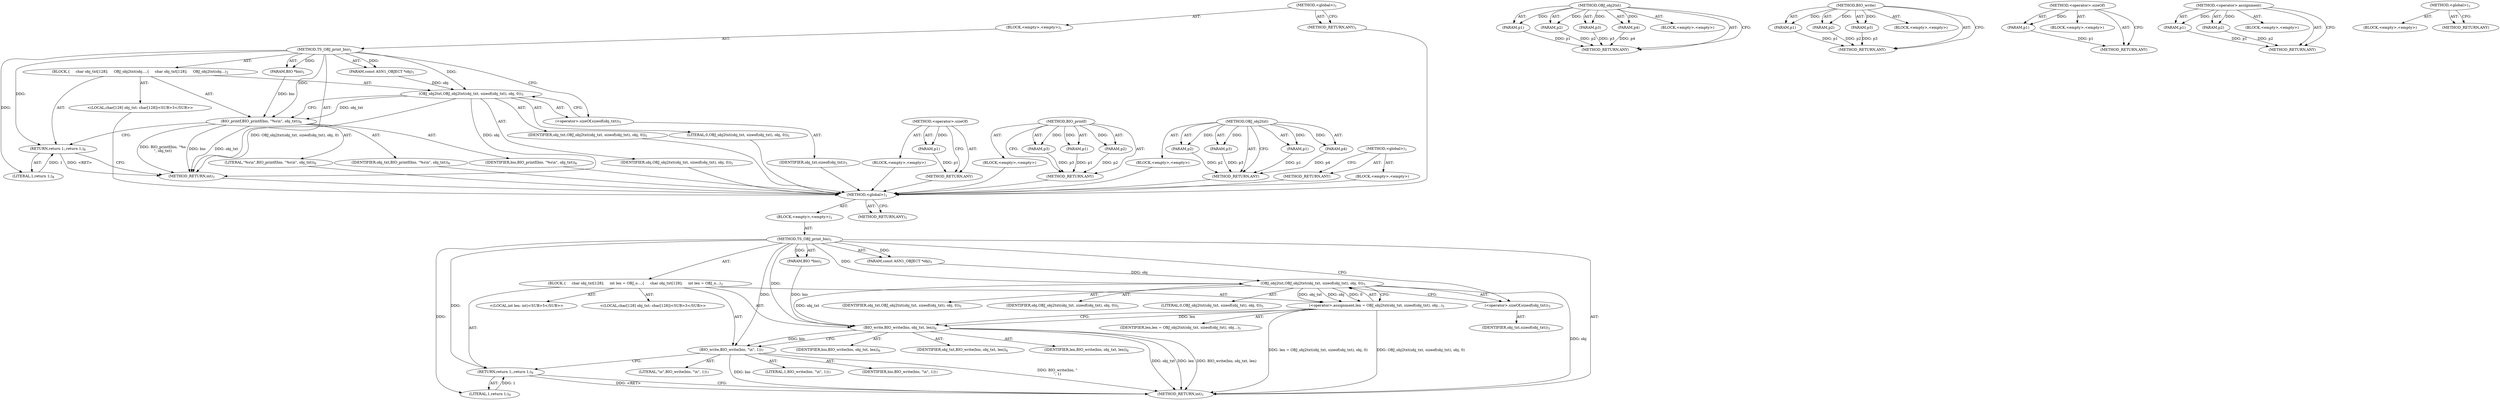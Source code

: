 digraph "&lt;global&gt;" {
vulnerable_6 [label=<(METHOD,&lt;global&gt;)<SUB>1</SUB>>];
vulnerable_7 [label=<(BLOCK,&lt;empty&gt;,&lt;empty&gt;)<SUB>1</SUB>>];
vulnerable_8 [label=<(METHOD,TS_OBJ_print_bio)<SUB>1</SUB>>];
vulnerable_9 [label=<(PARAM,BIO *bio)<SUB>1</SUB>>];
vulnerable_10 [label=<(PARAM,const ASN1_OBJECT *obj)<SUB>1</SUB>>];
vulnerable_11 [label=<(BLOCK,{
     char obj_txt[128];
 
    int len = OBJ_o...,{
     char obj_txt[128];
 
    int len = OBJ_o...)<SUB>2</SUB>>];
vulnerable_12 [label="<(LOCAL,char[128] obj_txt: char[128])<SUB>3</SUB>>"];
vulnerable_13 [label="<(LOCAL,int len: int)<SUB>5</SUB>>"];
vulnerable_14 [label=<(&lt;operator&gt;.assignment,len = OBJ_obj2txt(obj_txt, sizeof(obj_txt), obj...)<SUB>5</SUB>>];
vulnerable_15 [label=<(IDENTIFIER,len,len = OBJ_obj2txt(obj_txt, sizeof(obj_txt), obj...)<SUB>5</SUB>>];
vulnerable_16 [label=<(OBJ_obj2txt,OBJ_obj2txt(obj_txt, sizeof(obj_txt), obj, 0))<SUB>5</SUB>>];
vulnerable_17 [label=<(IDENTIFIER,obj_txt,OBJ_obj2txt(obj_txt, sizeof(obj_txt), obj, 0))<SUB>5</SUB>>];
vulnerable_18 [label=<(&lt;operator&gt;.sizeOf,sizeof(obj_txt))<SUB>5</SUB>>];
vulnerable_19 [label=<(IDENTIFIER,obj_txt,sizeof(obj_txt))<SUB>5</SUB>>];
vulnerable_20 [label=<(IDENTIFIER,obj,OBJ_obj2txt(obj_txt, sizeof(obj_txt), obj, 0))<SUB>5</SUB>>];
vulnerable_21 [label=<(LITERAL,0,OBJ_obj2txt(obj_txt, sizeof(obj_txt), obj, 0))<SUB>5</SUB>>];
vulnerable_22 [label=<(BIO_write,BIO_write(bio, obj_txt, len))<SUB>6</SUB>>];
vulnerable_23 [label=<(IDENTIFIER,bio,BIO_write(bio, obj_txt, len))<SUB>6</SUB>>];
vulnerable_24 [label=<(IDENTIFIER,obj_txt,BIO_write(bio, obj_txt, len))<SUB>6</SUB>>];
vulnerable_25 [label=<(IDENTIFIER,len,BIO_write(bio, obj_txt, len))<SUB>6</SUB>>];
vulnerable_26 [label=<(BIO_write,BIO_write(bio, &quot;\n&quot;, 1))<SUB>7</SUB>>];
vulnerable_27 [label=<(IDENTIFIER,bio,BIO_write(bio, &quot;\n&quot;, 1))<SUB>7</SUB>>];
vulnerable_28 [label=<(LITERAL,&quot;\n&quot;,BIO_write(bio, &quot;\n&quot;, 1))<SUB>7</SUB>>];
vulnerable_29 [label=<(LITERAL,1,BIO_write(bio, &quot;\n&quot;, 1))<SUB>7</SUB>>];
vulnerable_30 [label=<(RETURN,return 1;,return 1;)<SUB>9</SUB>>];
vulnerable_31 [label=<(LITERAL,1,return 1;)<SUB>9</SUB>>];
vulnerable_32 [label=<(METHOD_RETURN,int)<SUB>1</SUB>>];
vulnerable_34 [label=<(METHOD_RETURN,ANY)<SUB>1</SUB>>];
vulnerable_62 [label=<(METHOD,OBJ_obj2txt)>];
vulnerable_63 [label=<(PARAM,p1)>];
vulnerable_64 [label=<(PARAM,p2)>];
vulnerable_65 [label=<(PARAM,p3)>];
vulnerable_66 [label=<(PARAM,p4)>];
vulnerable_67 [label=<(BLOCK,&lt;empty&gt;,&lt;empty&gt;)>];
vulnerable_68 [label=<(METHOD_RETURN,ANY)>];
vulnerable_73 [label=<(METHOD,BIO_write)>];
vulnerable_74 [label=<(PARAM,p1)>];
vulnerable_75 [label=<(PARAM,p2)>];
vulnerable_76 [label=<(PARAM,p3)>];
vulnerable_77 [label=<(BLOCK,&lt;empty&gt;,&lt;empty&gt;)>];
vulnerable_78 [label=<(METHOD_RETURN,ANY)>];
vulnerable_69 [label=<(METHOD,&lt;operator&gt;.sizeOf)>];
vulnerable_70 [label=<(PARAM,p1)>];
vulnerable_71 [label=<(BLOCK,&lt;empty&gt;,&lt;empty&gt;)>];
vulnerable_72 [label=<(METHOD_RETURN,ANY)>];
vulnerable_57 [label=<(METHOD,&lt;operator&gt;.assignment)>];
vulnerable_58 [label=<(PARAM,p1)>];
vulnerable_59 [label=<(PARAM,p2)>];
vulnerable_60 [label=<(BLOCK,&lt;empty&gt;,&lt;empty&gt;)>];
vulnerable_61 [label=<(METHOD_RETURN,ANY)>];
vulnerable_51 [label=<(METHOD,&lt;global&gt;)<SUB>1</SUB>>];
vulnerable_52 [label=<(BLOCK,&lt;empty&gt;,&lt;empty&gt;)>];
vulnerable_53 [label=<(METHOD_RETURN,ANY)>];
fixed_6 [label=<(METHOD,&lt;global&gt;)<SUB>1</SUB>>];
fixed_7 [label=<(BLOCK,&lt;empty&gt;,&lt;empty&gt;)<SUB>1</SUB>>];
fixed_8 [label=<(METHOD,TS_OBJ_print_bio)<SUB>1</SUB>>];
fixed_9 [label=<(PARAM,BIO *bio)<SUB>1</SUB>>];
fixed_10 [label=<(PARAM,const ASN1_OBJECT *obj)<SUB>1</SUB>>];
fixed_11 [label=<(BLOCK,{
     char obj_txt[128];
 
    OBJ_obj2txt(obj...,{
     char obj_txt[128];
 
    OBJ_obj2txt(obj...)<SUB>2</SUB>>];
fixed_12 [label="<(LOCAL,char[128] obj_txt: char[128])<SUB>3</SUB>>"];
fixed_13 [label=<(OBJ_obj2txt,OBJ_obj2txt(obj_txt, sizeof(obj_txt), obj, 0))<SUB>5</SUB>>];
fixed_14 [label=<(IDENTIFIER,obj_txt,OBJ_obj2txt(obj_txt, sizeof(obj_txt), obj, 0))<SUB>5</SUB>>];
fixed_15 [label=<(&lt;operator&gt;.sizeOf,sizeof(obj_txt))<SUB>5</SUB>>];
fixed_16 [label=<(IDENTIFIER,obj_txt,sizeof(obj_txt))<SUB>5</SUB>>];
fixed_17 [label=<(IDENTIFIER,obj,OBJ_obj2txt(obj_txt, sizeof(obj_txt), obj, 0))<SUB>5</SUB>>];
fixed_18 [label=<(LITERAL,0,OBJ_obj2txt(obj_txt, sizeof(obj_txt), obj, 0))<SUB>5</SUB>>];
fixed_19 [label=<(BIO_printf,BIO_printf(bio, &quot;%s\n&quot;, obj_txt))<SUB>6</SUB>>];
fixed_20 [label=<(IDENTIFIER,bio,BIO_printf(bio, &quot;%s\n&quot;, obj_txt))<SUB>6</SUB>>];
fixed_21 [label=<(LITERAL,&quot;%s\n&quot;,BIO_printf(bio, &quot;%s\n&quot;, obj_txt))<SUB>6</SUB>>];
fixed_22 [label=<(IDENTIFIER,obj_txt,BIO_printf(bio, &quot;%s\n&quot;, obj_txt))<SUB>6</SUB>>];
fixed_23 [label=<(RETURN,return 1;,return 1;)<SUB>8</SUB>>];
fixed_24 [label=<(LITERAL,1,return 1;)<SUB>8</SUB>>];
fixed_25 [label=<(METHOD_RETURN,int)<SUB>1</SUB>>];
fixed_27 [label=<(METHOD_RETURN,ANY)<SUB>1</SUB>>];
fixed_57 [label=<(METHOD,&lt;operator&gt;.sizeOf)>];
fixed_58 [label=<(PARAM,p1)>];
fixed_59 [label=<(BLOCK,&lt;empty&gt;,&lt;empty&gt;)>];
fixed_60 [label=<(METHOD_RETURN,ANY)>];
fixed_61 [label=<(METHOD,BIO_printf)>];
fixed_62 [label=<(PARAM,p1)>];
fixed_63 [label=<(PARAM,p2)>];
fixed_64 [label=<(PARAM,p3)>];
fixed_65 [label=<(BLOCK,&lt;empty&gt;,&lt;empty&gt;)>];
fixed_66 [label=<(METHOD_RETURN,ANY)>];
fixed_50 [label=<(METHOD,OBJ_obj2txt)>];
fixed_51 [label=<(PARAM,p1)>];
fixed_52 [label=<(PARAM,p2)>];
fixed_53 [label=<(PARAM,p3)>];
fixed_54 [label=<(PARAM,p4)>];
fixed_55 [label=<(BLOCK,&lt;empty&gt;,&lt;empty&gt;)>];
fixed_56 [label=<(METHOD_RETURN,ANY)>];
fixed_44 [label=<(METHOD,&lt;global&gt;)<SUB>1</SUB>>];
fixed_45 [label=<(BLOCK,&lt;empty&gt;,&lt;empty&gt;)>];
fixed_46 [label=<(METHOD_RETURN,ANY)>];
vulnerable_6 -> vulnerable_7  [key=0, label="AST: "];
vulnerable_6 -> vulnerable_34  [key=0, label="AST: "];
vulnerable_6 -> vulnerable_34  [key=1, label="CFG: "];
vulnerable_7 -> vulnerable_8  [key=0, label="AST: "];
vulnerable_8 -> vulnerable_9  [key=0, label="AST: "];
vulnerable_8 -> vulnerable_9  [key=1, label="DDG: "];
vulnerable_8 -> vulnerable_10  [key=0, label="AST: "];
vulnerable_8 -> vulnerable_10  [key=1, label="DDG: "];
vulnerable_8 -> vulnerable_11  [key=0, label="AST: "];
vulnerable_8 -> vulnerable_32  [key=0, label="AST: "];
vulnerable_8 -> vulnerable_18  [key=0, label="CFG: "];
vulnerable_8 -> vulnerable_30  [key=0, label="DDG: "];
vulnerable_8 -> vulnerable_22  [key=0, label="DDG: "];
vulnerable_8 -> vulnerable_26  [key=0, label="DDG: "];
vulnerable_8 -> vulnerable_31  [key=0, label="DDG: "];
vulnerable_8 -> vulnerable_16  [key=0, label="DDG: "];
vulnerable_9 -> vulnerable_22  [key=0, label="DDG: bio"];
vulnerable_10 -> vulnerable_16  [key=0, label="DDG: obj"];
vulnerable_11 -> vulnerable_12  [key=0, label="AST: "];
vulnerable_11 -> vulnerable_13  [key=0, label="AST: "];
vulnerable_11 -> vulnerable_14  [key=0, label="AST: "];
vulnerable_11 -> vulnerable_22  [key=0, label="AST: "];
vulnerable_11 -> vulnerable_26  [key=0, label="AST: "];
vulnerable_11 -> vulnerable_30  [key=0, label="AST: "];
vulnerable_14 -> vulnerable_15  [key=0, label="AST: "];
vulnerable_14 -> vulnerable_16  [key=0, label="AST: "];
vulnerable_14 -> vulnerable_22  [key=0, label="CFG: "];
vulnerable_14 -> vulnerable_22  [key=1, label="DDG: len"];
vulnerable_14 -> vulnerable_32  [key=0, label="DDG: OBJ_obj2txt(obj_txt, sizeof(obj_txt), obj, 0)"];
vulnerable_14 -> vulnerable_32  [key=1, label="DDG: len = OBJ_obj2txt(obj_txt, sizeof(obj_txt), obj, 0)"];
vulnerable_16 -> vulnerable_17  [key=0, label="AST: "];
vulnerable_16 -> vulnerable_18  [key=0, label="AST: "];
vulnerable_16 -> vulnerable_20  [key=0, label="AST: "];
vulnerable_16 -> vulnerable_21  [key=0, label="AST: "];
vulnerable_16 -> vulnerable_14  [key=0, label="CFG: "];
vulnerable_16 -> vulnerable_14  [key=1, label="DDG: obj_txt"];
vulnerable_16 -> vulnerable_14  [key=2, label="DDG: obj"];
vulnerable_16 -> vulnerable_14  [key=3, label="DDG: 0"];
vulnerable_16 -> vulnerable_32  [key=0, label="DDG: obj"];
vulnerable_16 -> vulnerable_22  [key=0, label="DDG: obj_txt"];
vulnerable_18 -> vulnerable_19  [key=0, label="AST: "];
vulnerable_18 -> vulnerable_16  [key=0, label="CFG: "];
vulnerable_22 -> vulnerable_23  [key=0, label="AST: "];
vulnerable_22 -> vulnerable_24  [key=0, label="AST: "];
vulnerable_22 -> vulnerable_25  [key=0, label="AST: "];
vulnerable_22 -> vulnerable_26  [key=0, label="CFG: "];
vulnerable_22 -> vulnerable_26  [key=1, label="DDG: bio"];
vulnerable_22 -> vulnerable_32  [key=0, label="DDG: obj_txt"];
vulnerable_22 -> vulnerable_32  [key=1, label="DDG: len"];
vulnerable_22 -> vulnerable_32  [key=2, label="DDG: BIO_write(bio, obj_txt, len)"];
vulnerable_26 -> vulnerable_27  [key=0, label="AST: "];
vulnerable_26 -> vulnerable_28  [key=0, label="AST: "];
vulnerable_26 -> vulnerable_29  [key=0, label="AST: "];
vulnerable_26 -> vulnerable_30  [key=0, label="CFG: "];
vulnerable_26 -> vulnerable_32  [key=0, label="DDG: bio"];
vulnerable_26 -> vulnerable_32  [key=1, label="DDG: BIO_write(bio, &quot;\n&quot;, 1)"];
vulnerable_30 -> vulnerable_31  [key=0, label="AST: "];
vulnerable_30 -> vulnerable_32  [key=0, label="CFG: "];
vulnerable_30 -> vulnerable_32  [key=1, label="DDG: &lt;RET&gt;"];
vulnerable_31 -> vulnerable_30  [key=0, label="DDG: 1"];
vulnerable_62 -> vulnerable_63  [key=0, label="AST: "];
vulnerable_62 -> vulnerable_63  [key=1, label="DDG: "];
vulnerable_62 -> vulnerable_67  [key=0, label="AST: "];
vulnerable_62 -> vulnerable_64  [key=0, label="AST: "];
vulnerable_62 -> vulnerable_64  [key=1, label="DDG: "];
vulnerable_62 -> vulnerable_68  [key=0, label="AST: "];
vulnerable_62 -> vulnerable_68  [key=1, label="CFG: "];
vulnerable_62 -> vulnerable_65  [key=0, label="AST: "];
vulnerable_62 -> vulnerable_65  [key=1, label="DDG: "];
vulnerable_62 -> vulnerable_66  [key=0, label="AST: "];
vulnerable_62 -> vulnerable_66  [key=1, label="DDG: "];
vulnerable_63 -> vulnerable_68  [key=0, label="DDG: p1"];
vulnerable_64 -> vulnerable_68  [key=0, label="DDG: p2"];
vulnerable_65 -> vulnerable_68  [key=0, label="DDG: p3"];
vulnerable_66 -> vulnerable_68  [key=0, label="DDG: p4"];
vulnerable_73 -> vulnerable_74  [key=0, label="AST: "];
vulnerable_73 -> vulnerable_74  [key=1, label="DDG: "];
vulnerable_73 -> vulnerable_77  [key=0, label="AST: "];
vulnerable_73 -> vulnerable_75  [key=0, label="AST: "];
vulnerable_73 -> vulnerable_75  [key=1, label="DDG: "];
vulnerable_73 -> vulnerable_78  [key=0, label="AST: "];
vulnerable_73 -> vulnerable_78  [key=1, label="CFG: "];
vulnerable_73 -> vulnerable_76  [key=0, label="AST: "];
vulnerable_73 -> vulnerable_76  [key=1, label="DDG: "];
vulnerable_74 -> vulnerable_78  [key=0, label="DDG: p1"];
vulnerable_75 -> vulnerable_78  [key=0, label="DDG: p2"];
vulnerable_76 -> vulnerable_78  [key=0, label="DDG: p3"];
vulnerable_69 -> vulnerable_70  [key=0, label="AST: "];
vulnerable_69 -> vulnerable_70  [key=1, label="DDG: "];
vulnerable_69 -> vulnerable_71  [key=0, label="AST: "];
vulnerable_69 -> vulnerable_72  [key=0, label="AST: "];
vulnerable_69 -> vulnerable_72  [key=1, label="CFG: "];
vulnerable_70 -> vulnerable_72  [key=0, label="DDG: p1"];
vulnerable_57 -> vulnerable_58  [key=0, label="AST: "];
vulnerable_57 -> vulnerable_58  [key=1, label="DDG: "];
vulnerable_57 -> vulnerable_60  [key=0, label="AST: "];
vulnerable_57 -> vulnerable_59  [key=0, label="AST: "];
vulnerable_57 -> vulnerable_59  [key=1, label="DDG: "];
vulnerable_57 -> vulnerable_61  [key=0, label="AST: "];
vulnerable_57 -> vulnerable_61  [key=1, label="CFG: "];
vulnerable_58 -> vulnerable_61  [key=0, label="DDG: p1"];
vulnerable_59 -> vulnerable_61  [key=0, label="DDG: p2"];
vulnerable_51 -> vulnerable_52  [key=0, label="AST: "];
vulnerable_51 -> vulnerable_53  [key=0, label="AST: "];
vulnerable_51 -> vulnerable_53  [key=1, label="CFG: "];
fixed_6 -> fixed_7  [key=0, label="AST: "];
fixed_6 -> fixed_27  [key=0, label="AST: "];
fixed_6 -> fixed_27  [key=1, label="CFG: "];
fixed_7 -> fixed_8  [key=0, label="AST: "];
fixed_8 -> fixed_9  [key=0, label="AST: "];
fixed_8 -> fixed_9  [key=1, label="DDG: "];
fixed_8 -> fixed_10  [key=0, label="AST: "];
fixed_8 -> fixed_10  [key=1, label="DDG: "];
fixed_8 -> fixed_11  [key=0, label="AST: "];
fixed_8 -> fixed_25  [key=0, label="AST: "];
fixed_8 -> fixed_15  [key=0, label="CFG: "];
fixed_8 -> fixed_23  [key=0, label="DDG: "];
fixed_8 -> fixed_13  [key=0, label="DDG: "];
fixed_8 -> fixed_19  [key=0, label="DDG: "];
fixed_8 -> fixed_24  [key=0, label="DDG: "];
fixed_9 -> fixed_19  [key=0, label="DDG: bio"];
fixed_10 -> fixed_13  [key=0, label="DDG: obj"];
fixed_11 -> fixed_12  [key=0, label="AST: "];
fixed_11 -> fixed_13  [key=0, label="AST: "];
fixed_11 -> fixed_19  [key=0, label="AST: "];
fixed_11 -> fixed_23  [key=0, label="AST: "];
fixed_12 -> vulnerable_6  [key=0];
fixed_13 -> fixed_14  [key=0, label="AST: "];
fixed_13 -> fixed_15  [key=0, label="AST: "];
fixed_13 -> fixed_17  [key=0, label="AST: "];
fixed_13 -> fixed_18  [key=0, label="AST: "];
fixed_13 -> fixed_19  [key=0, label="CFG: "];
fixed_13 -> fixed_19  [key=1, label="DDG: obj_txt"];
fixed_13 -> fixed_25  [key=0, label="DDG: obj"];
fixed_13 -> fixed_25  [key=1, label="DDG: OBJ_obj2txt(obj_txt, sizeof(obj_txt), obj, 0)"];
fixed_14 -> vulnerable_6  [key=0];
fixed_15 -> fixed_16  [key=0, label="AST: "];
fixed_15 -> fixed_13  [key=0, label="CFG: "];
fixed_16 -> vulnerable_6  [key=0];
fixed_17 -> vulnerable_6  [key=0];
fixed_18 -> vulnerable_6  [key=0];
fixed_19 -> fixed_20  [key=0, label="AST: "];
fixed_19 -> fixed_21  [key=0, label="AST: "];
fixed_19 -> fixed_22  [key=0, label="AST: "];
fixed_19 -> fixed_23  [key=0, label="CFG: "];
fixed_19 -> fixed_25  [key=0, label="DDG: bio"];
fixed_19 -> fixed_25  [key=1, label="DDG: obj_txt"];
fixed_19 -> fixed_25  [key=2, label="DDG: BIO_printf(bio, &quot;%s\n&quot;, obj_txt)"];
fixed_20 -> vulnerable_6  [key=0];
fixed_21 -> vulnerable_6  [key=0];
fixed_22 -> vulnerable_6  [key=0];
fixed_23 -> fixed_24  [key=0, label="AST: "];
fixed_23 -> fixed_25  [key=0, label="CFG: "];
fixed_23 -> fixed_25  [key=1, label="DDG: &lt;RET&gt;"];
fixed_24 -> fixed_23  [key=0, label="DDG: 1"];
fixed_25 -> vulnerable_6  [key=0];
fixed_27 -> vulnerable_6  [key=0];
fixed_57 -> fixed_58  [key=0, label="AST: "];
fixed_57 -> fixed_58  [key=1, label="DDG: "];
fixed_57 -> fixed_59  [key=0, label="AST: "];
fixed_57 -> fixed_60  [key=0, label="AST: "];
fixed_57 -> fixed_60  [key=1, label="CFG: "];
fixed_58 -> fixed_60  [key=0, label="DDG: p1"];
fixed_59 -> vulnerable_6  [key=0];
fixed_60 -> vulnerable_6  [key=0];
fixed_61 -> fixed_62  [key=0, label="AST: "];
fixed_61 -> fixed_62  [key=1, label="DDG: "];
fixed_61 -> fixed_65  [key=0, label="AST: "];
fixed_61 -> fixed_63  [key=0, label="AST: "];
fixed_61 -> fixed_63  [key=1, label="DDG: "];
fixed_61 -> fixed_66  [key=0, label="AST: "];
fixed_61 -> fixed_66  [key=1, label="CFG: "];
fixed_61 -> fixed_64  [key=0, label="AST: "];
fixed_61 -> fixed_64  [key=1, label="DDG: "];
fixed_62 -> fixed_66  [key=0, label="DDG: p1"];
fixed_63 -> fixed_66  [key=0, label="DDG: p2"];
fixed_64 -> fixed_66  [key=0, label="DDG: p3"];
fixed_65 -> vulnerable_6  [key=0];
fixed_66 -> vulnerable_6  [key=0];
fixed_50 -> fixed_51  [key=0, label="AST: "];
fixed_50 -> fixed_51  [key=1, label="DDG: "];
fixed_50 -> fixed_55  [key=0, label="AST: "];
fixed_50 -> fixed_52  [key=0, label="AST: "];
fixed_50 -> fixed_52  [key=1, label="DDG: "];
fixed_50 -> fixed_56  [key=0, label="AST: "];
fixed_50 -> fixed_56  [key=1, label="CFG: "];
fixed_50 -> fixed_53  [key=0, label="AST: "];
fixed_50 -> fixed_53  [key=1, label="DDG: "];
fixed_50 -> fixed_54  [key=0, label="AST: "];
fixed_50 -> fixed_54  [key=1, label="DDG: "];
fixed_51 -> fixed_56  [key=0, label="DDG: p1"];
fixed_52 -> fixed_56  [key=0, label="DDG: p2"];
fixed_53 -> fixed_56  [key=0, label="DDG: p3"];
fixed_54 -> fixed_56  [key=0, label="DDG: p4"];
fixed_55 -> vulnerable_6  [key=0];
fixed_56 -> vulnerable_6  [key=0];
fixed_44 -> fixed_45  [key=0, label="AST: "];
fixed_44 -> fixed_46  [key=0, label="AST: "];
fixed_44 -> fixed_46  [key=1, label="CFG: "];
fixed_45 -> vulnerable_6  [key=0];
fixed_46 -> vulnerable_6  [key=0];
}
